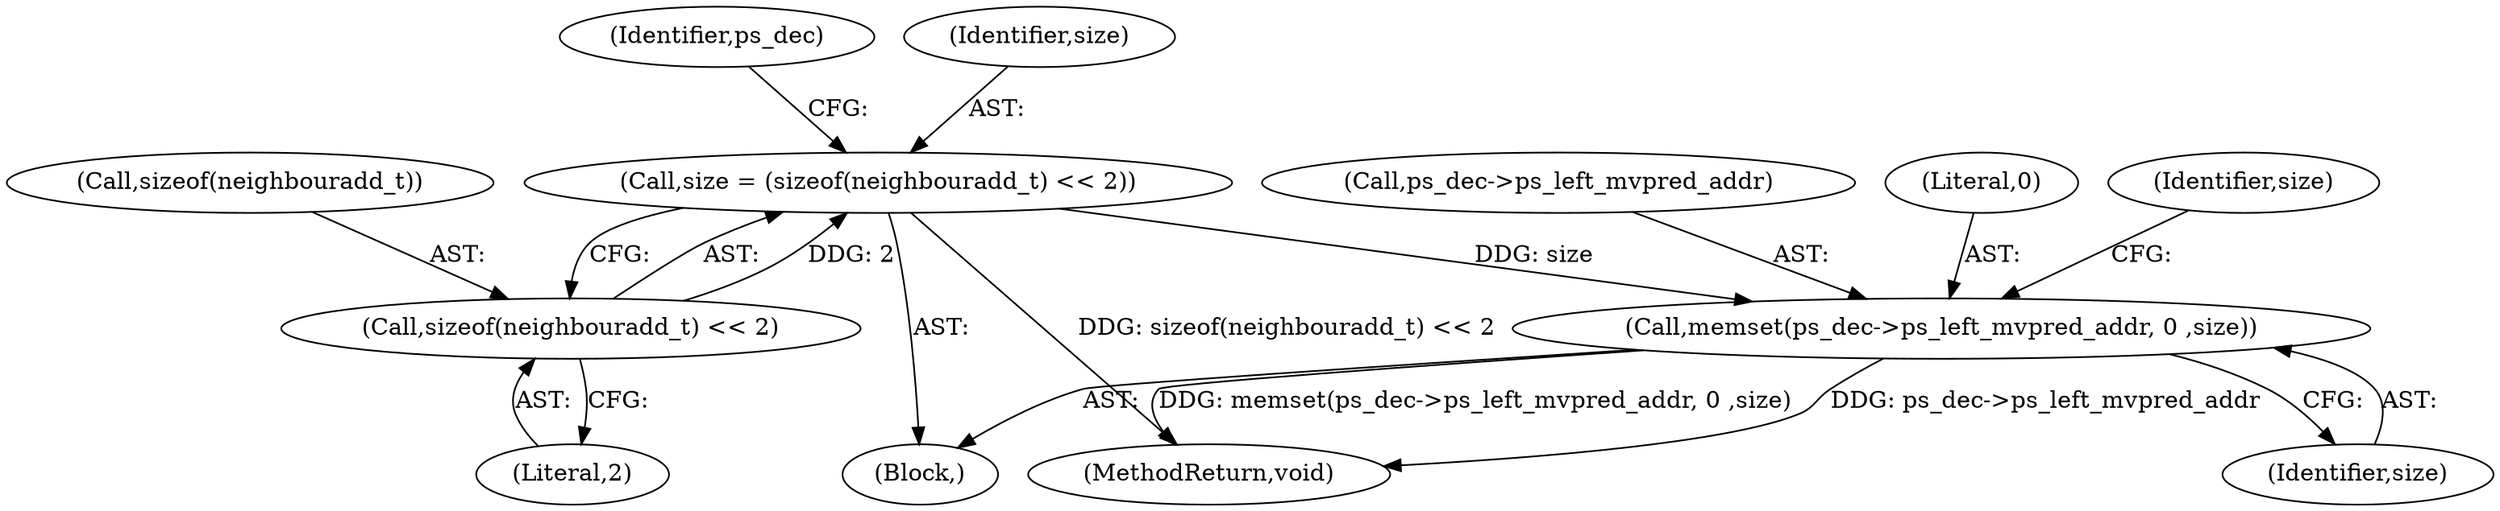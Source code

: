 digraph "0_Android_cc676ebd95247646e67907ccab150fb77a847335@API" {
"1000247" [label="(Call,memset(ps_dec->ps_left_mvpred_addr, 0 ,size))"];
"1000241" [label="(Call,size = (sizeof(neighbouradd_t) << 2))"];
"1000243" [label="(Call,sizeof(neighbouradd_t) << 2)"];
"1000249" [label="(Identifier,ps_dec)"];
"1000242" [label="(Identifier,size)"];
"1000248" [label="(Call,ps_dec->ps_left_mvpred_addr)"];
"1000243" [label="(Call,sizeof(neighbouradd_t) << 2)"];
"1000251" [label="(Literal,0)"];
"1000963" [label="(MethodReturn,void)"];
"1000247" [label="(Call,memset(ps_dec->ps_left_mvpred_addr, 0 ,size))"];
"1000246" [label="(Literal,2)"];
"1000121" [label="(Block,)"];
"1000241" [label="(Call,size = (sizeof(neighbouradd_t) << 2))"];
"1000252" [label="(Identifier,size)"];
"1000244" [label="(Call,sizeof(neighbouradd_t))"];
"1000254" [label="(Identifier,size)"];
"1000247" -> "1000121"  [label="AST: "];
"1000247" -> "1000252"  [label="CFG: "];
"1000248" -> "1000247"  [label="AST: "];
"1000251" -> "1000247"  [label="AST: "];
"1000252" -> "1000247"  [label="AST: "];
"1000254" -> "1000247"  [label="CFG: "];
"1000247" -> "1000963"  [label="DDG: ps_dec->ps_left_mvpred_addr"];
"1000247" -> "1000963"  [label="DDG: memset(ps_dec->ps_left_mvpred_addr, 0 ,size)"];
"1000241" -> "1000247"  [label="DDG: size"];
"1000241" -> "1000121"  [label="AST: "];
"1000241" -> "1000243"  [label="CFG: "];
"1000242" -> "1000241"  [label="AST: "];
"1000243" -> "1000241"  [label="AST: "];
"1000249" -> "1000241"  [label="CFG: "];
"1000241" -> "1000963"  [label="DDG: sizeof(neighbouradd_t) << 2"];
"1000243" -> "1000241"  [label="DDG: 2"];
"1000243" -> "1000246"  [label="CFG: "];
"1000244" -> "1000243"  [label="AST: "];
"1000246" -> "1000243"  [label="AST: "];
}
